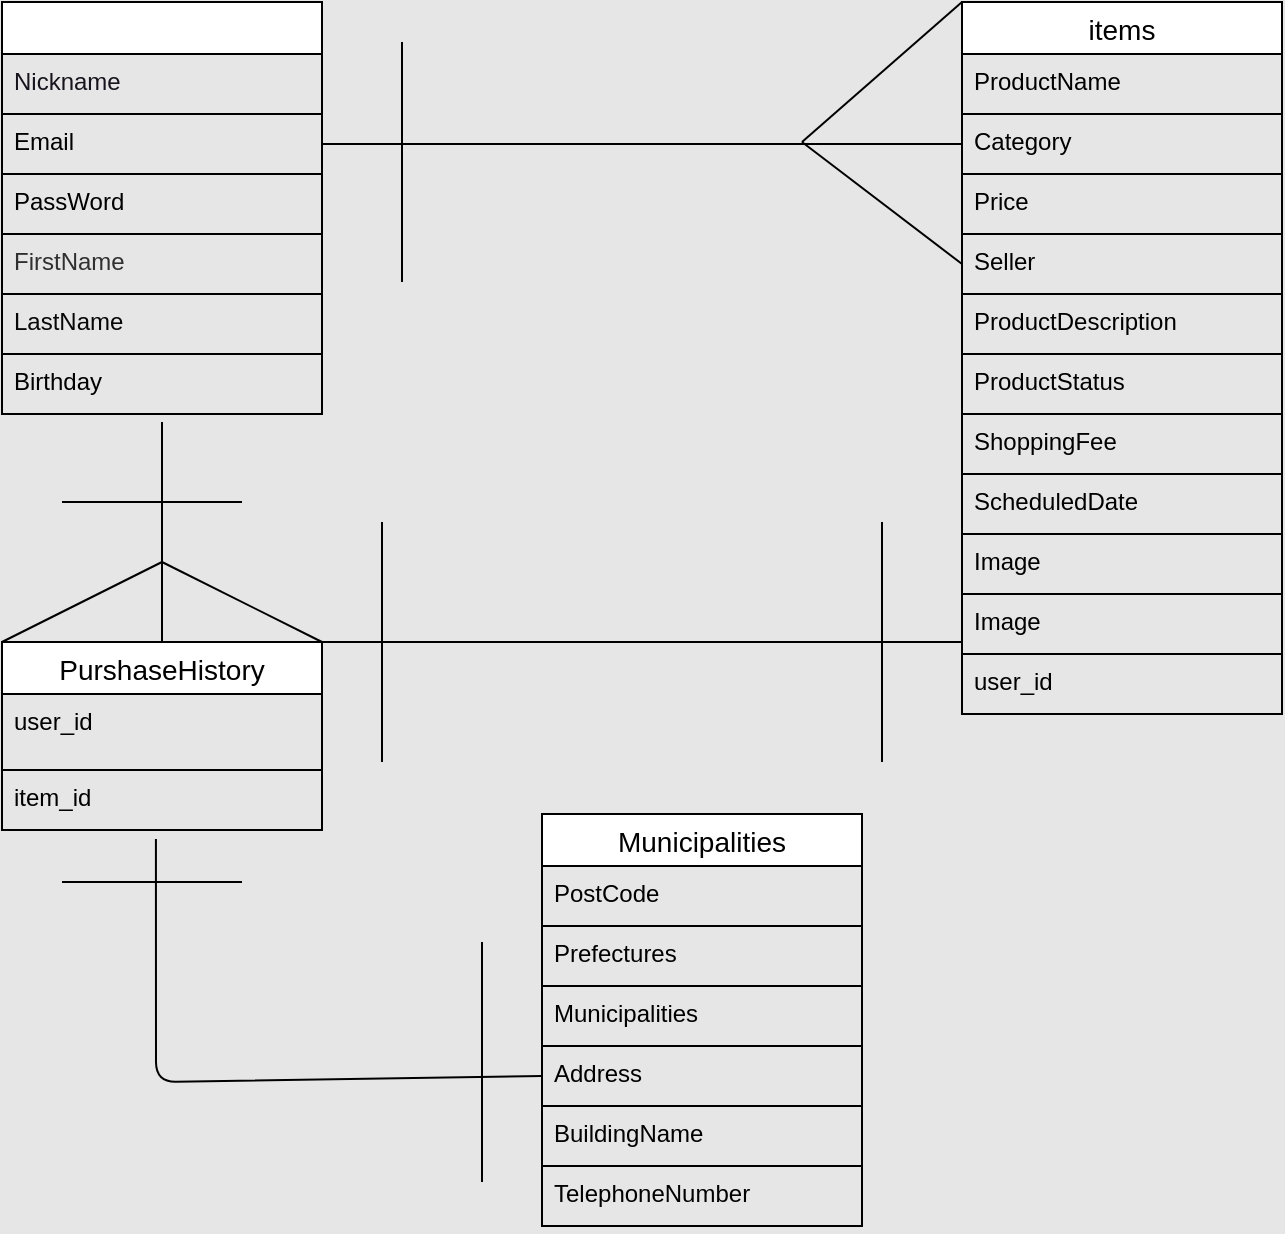 <mxfile>
    <diagram id="GOCL7jQt18byzin0PXLw" name="ページ1">
        <mxGraphModel dx="1048" dy="2890" grid="0" gridSize="10" guides="1" tooltips="1" connect="1" arrows="0" fold="1" page="1" pageScale="1" pageWidth="827" pageHeight="1169" background="#E6E6E6" math="0" shadow="0">
            <root>
                <mxCell id="0"/>
                <mxCell id="1" parent="0"/>
                <mxCell id="18" value="user" style="swimlane;fontStyle=0;childLayout=stackLayout;horizontal=1;startSize=26;horizontalStack=0;resizeParent=1;resizeParentMax=0;resizeLast=0;collapsible=1;marginBottom=0;align=center;fontSize=14;fontColor=#FFFFFF;labelBorderColor=none;labelBackgroundColor=default;html=1;strokeColor=#000000;" parent="1" vertex="1">
                    <mxGeometry x="-760" y="-1800" width="160" height="206" as="geometry">
                        <mxRectangle x="-760" y="-1800" width="70" height="30" as="alternateBounds"/>
                    </mxGeometry>
                </mxCell>
                <mxCell id="19" value="Nickname" style="text;strokeColor=#000000;fillColor=none;spacingLeft=4;spacingRight=4;overflow=hidden;rotatable=0;points=[[0,0.5],[1,0.5]];portConstraint=eastwest;fontSize=12;fontColor=#18141d;" parent="18" vertex="1">
                    <mxGeometry y="26" width="160" height="30" as="geometry"/>
                </mxCell>
                <mxCell id="20" value="Email" style="text;strokeColor=#000000;fillColor=none;spacingLeft=4;spacingRight=4;overflow=hidden;rotatable=0;points=[[0,0.5],[1,0.5]];portConstraint=eastwest;fontSize=12;fontColor=#000000;" parent="18" vertex="1">
                    <mxGeometry y="56" width="160" height="30" as="geometry"/>
                </mxCell>
                <mxCell id="21" value="PassWord" style="text;strokeColor=#000000;fillColor=none;spacingLeft=4;spacingRight=4;overflow=hidden;rotatable=0;points=[[0,0.5],[1,0.5]];portConstraint=eastwest;fontSize=12;fontColor=#000000;" parent="18" vertex="1">
                    <mxGeometry y="86" width="160" height="30" as="geometry"/>
                </mxCell>
                <mxCell id="gt8eq6YjaFPLrSDojC5M-37" value="FirstName" style="text;strokeColor=#000000;fillColor=none;spacingLeft=4;spacingRight=4;overflow=hidden;rotatable=0;points=[[0,0.5],[1,0.5]];portConstraint=eastwest;fontSize=12;fontColor=#303030;" parent="18" vertex="1">
                    <mxGeometry y="116" width="160" height="30" as="geometry"/>
                </mxCell>
                <mxCell id="gt8eq6YjaFPLrSDojC5M-38" value="LastName" style="text;strokeColor=#000000;fillColor=none;spacingLeft=4;spacingRight=4;overflow=hidden;rotatable=0;points=[[0,0.5],[1,0.5]];portConstraint=eastwest;fontSize=12;fontColor=#080808;" parent="18" vertex="1">
                    <mxGeometry y="146" width="160" height="30" as="geometry"/>
                </mxCell>
                <mxCell id="gt8eq6YjaFPLrSDojC5M-39" value="Birthday" style="text;strokeColor=#000000;fillColor=none;spacingLeft=4;spacingRight=4;overflow=hidden;rotatable=0;points=[[0,0.5],[1,0.5]];portConstraint=eastwest;fontSize=12;fontColor=#000000;labelBackgroundColor=none;labelBorderColor=none;" parent="18" vertex="1">
                    <mxGeometry y="176" width="160" height="30" as="geometry"/>
                </mxCell>
                <mxCell id="gt8eq6YjaFPLrSDojC5M-48" style="edgeStyle=none;html=1;strokeColor=#000000;" parent="18" source="gt8eq6YjaFPLrSDojC5M-37" target="gt8eq6YjaFPLrSDojC5M-38" edge="1">
                    <mxGeometry relative="1" as="geometry"/>
                </mxCell>
                <mxCell id="gt8eq6YjaFPLrSDojC5M-55" style="edgeStyle=none;html=1;exitX=0;exitY=0;exitDx=0;exitDy=0;startArrow=none;startFill=0;endArrow=none;endFill=0;strokeColor=#000000;" parent="1" source="22" edge="1">
                    <mxGeometry relative="1" as="geometry">
                        <mxPoint x="-360" y="-1730" as="targetPoint"/>
                    </mxGeometry>
                </mxCell>
                <mxCell id="22" value="items" style="swimlane;fontStyle=0;childLayout=stackLayout;horizontal=1;startSize=26;horizontalStack=0;resizeParent=1;resizeParentMax=0;resizeLast=0;collapsible=1;marginBottom=0;align=center;fontSize=14;strokeColor=#000000;" parent="1" vertex="1">
                    <mxGeometry x="-280" y="-1800" width="160" height="356" as="geometry"/>
                </mxCell>
                <mxCell id="23" value="ProductName" style="text;strokeColor=#000000;fillColor=none;spacingLeft=4;spacingRight=4;overflow=hidden;rotatable=0;points=[[0,0.5],[1,0.5]];portConstraint=eastwest;fontSize=12;fontColor=#000000;" parent="22" vertex="1">
                    <mxGeometry y="26" width="160" height="30" as="geometry"/>
                </mxCell>
                <mxCell id="24" value="Category" style="text;strokeColor=#000000;fillColor=none;spacingLeft=4;spacingRight=4;overflow=hidden;rotatable=0;points=[[0,0.5],[1,0.5]];portConstraint=eastwest;fontSize=12;fontColor=#000000;" parent="22" vertex="1">
                    <mxGeometry y="56" width="160" height="30" as="geometry"/>
                </mxCell>
                <mxCell id="gt8eq6YjaFPLrSDojC5M-40" value="Price" style="text;strokeColor=#000000;fillColor=none;spacingLeft=4;spacingRight=4;overflow=hidden;rotatable=0;points=[[0,0.5],[1,0.5]];portConstraint=eastwest;fontSize=12;fontColor=#000000;" parent="22" vertex="1">
                    <mxGeometry y="86" width="160" height="30" as="geometry"/>
                </mxCell>
                <mxCell id="gt8eq6YjaFPLrSDojC5M-41" value="Seller" style="text;strokeColor=#000000;fillColor=none;spacingLeft=4;spacingRight=4;overflow=hidden;rotatable=0;points=[[0,0.5],[1,0.5]];portConstraint=eastwest;fontSize=12;fontColor=#000000;" parent="22" vertex="1">
                    <mxGeometry y="116" width="160" height="30" as="geometry"/>
                </mxCell>
                <mxCell id="gt8eq6YjaFPLrSDojC5M-42" value="ProductDescription" style="text;strokeColor=#000000;fillColor=none;spacingLeft=4;spacingRight=4;overflow=hidden;rotatable=0;points=[[0,0.5],[1,0.5]];portConstraint=eastwest;fontSize=12;fontColor=#000000;" parent="22" vertex="1">
                    <mxGeometry y="146" width="160" height="30" as="geometry"/>
                </mxCell>
                <mxCell id="gt8eq6YjaFPLrSDojC5M-43" value="ProductStatus" style="text;strokeColor=#000000;fillColor=none;spacingLeft=4;spacingRight=4;overflow=hidden;rotatable=0;points=[[0,0.5],[1,0.5]];portConstraint=eastwest;fontSize=12;fontColor=#000000;" parent="22" vertex="1">
                    <mxGeometry y="176" width="160" height="30" as="geometry"/>
                </mxCell>
                <mxCell id="gt8eq6YjaFPLrSDojC5M-44" value="ShoppingFee" style="text;strokeColor=#000000;fillColor=none;spacingLeft=4;spacingRight=4;overflow=hidden;rotatable=0;points=[[0,0.5],[1,0.5]];portConstraint=eastwest;fontSize=12;fontColor=#000000;" parent="22" vertex="1">
                    <mxGeometry y="206" width="160" height="30" as="geometry"/>
                </mxCell>
                <mxCell id="gt8eq6YjaFPLrSDojC5M-62" value="ScheduledDate" style="text;strokeColor=#000000;fillColor=none;spacingLeft=4;spacingRight=4;overflow=hidden;rotatable=0;points=[[0,0.5],[1,0.5]];portConstraint=eastwest;fontSize=12;fontColor=#000000;" parent="22" vertex="1">
                    <mxGeometry y="236" width="160" height="30" as="geometry"/>
                </mxCell>
                <mxCell id="38" value="Image" style="text;strokeColor=#000000;fillColor=none;spacingLeft=4;spacingRight=4;overflow=hidden;rotatable=0;points=[[0,0.5],[1,0.5]];portConstraint=eastwest;fontSize=12;fontColor=#000000;" parent="22" vertex="1">
                    <mxGeometry y="266" width="160" height="30" as="geometry"/>
                </mxCell>
                <mxCell id="43" value="Image" style="text;strokeColor=#000000;fillColor=none;spacingLeft=4;spacingRight=4;overflow=hidden;rotatable=0;points=[[0,0.5],[1,0.5]];portConstraint=eastwest;fontSize=12;fontColor=#000000;" parent="22" vertex="1">
                    <mxGeometry y="296" width="160" height="30" as="geometry"/>
                </mxCell>
                <mxCell id="25" value="user_id" style="text;strokeColor=#000000;fillColor=none;spacingLeft=4;spacingRight=4;overflow=hidden;rotatable=0;points=[[0,0.5],[1,0.5]];portConstraint=eastwest;fontSize=12;fontColor=#000000;" parent="22" vertex="1">
                    <mxGeometry y="326" width="160" height="30" as="geometry"/>
                </mxCell>
                <mxCell id="30" value="Municipalities" style="swimlane;fontStyle=0;childLayout=stackLayout;horizontal=1;startSize=26;horizontalStack=0;resizeParent=1;resizeParentMax=0;resizeLast=0;collapsible=1;marginBottom=0;align=center;fontSize=14;strokeColor=#000000;" parent="1" vertex="1">
                    <mxGeometry x="-490" y="-1394" width="160" height="206" as="geometry"/>
                </mxCell>
                <mxCell id="31" value="PostCode" style="text;strokeColor=#000000;fillColor=none;spacingLeft=4;spacingRight=4;overflow=hidden;rotatable=0;points=[[0,0.5],[1,0.5]];portConstraint=eastwest;fontSize=12;fontColor=#000000;" parent="30" vertex="1">
                    <mxGeometry y="26" width="160" height="30" as="geometry"/>
                </mxCell>
                <mxCell id="32" value="Prefectures" style="text;strokeColor=#000000;fillColor=none;spacingLeft=4;spacingRight=4;overflow=hidden;rotatable=0;points=[[0,0.5],[1,0.5]];portConstraint=eastwest;fontSize=12;fontColor=#000000;" parent="30" vertex="1">
                    <mxGeometry y="56" width="160" height="30" as="geometry"/>
                </mxCell>
                <mxCell id="gt8eq6YjaFPLrSDojC5M-45" value="Municipalities" style="text;strokeColor=#000000;fillColor=none;spacingLeft=4;spacingRight=4;overflow=hidden;rotatable=0;points=[[0,0.5],[1,0.5]];portConstraint=eastwest;fontSize=12;html=1;fontColor=#000000;" parent="30" vertex="1">
                    <mxGeometry y="86" width="160" height="30" as="geometry"/>
                </mxCell>
                <mxCell id="gt8eq6YjaFPLrSDojC5M-46" value="Address" style="text;strokeColor=#000000;fillColor=none;spacingLeft=4;spacingRight=4;overflow=hidden;rotatable=0;points=[[0,0.5],[1,0.5]];portConstraint=eastwest;fontSize=12;fontColor=#000000;" parent="30" vertex="1">
                    <mxGeometry y="116" width="160" height="30" as="geometry"/>
                </mxCell>
                <mxCell id="gt8eq6YjaFPLrSDojC5M-47" value="BuildingName" style="text;strokeColor=#000000;fillColor=none;spacingLeft=4;spacingRight=4;overflow=hidden;rotatable=0;points=[[0,0.5],[1,0.5]];portConstraint=eastwest;fontSize=12;fontColor=#000000;" parent="30" vertex="1">
                    <mxGeometry y="146" width="160" height="30" as="geometry"/>
                </mxCell>
                <mxCell id="33" value="TelephoneNumber" style="text;strokeColor=#000000;fillColor=none;spacingLeft=4;spacingRight=4;overflow=hidden;rotatable=0;points=[[0,0.5],[1,0.5]];portConstraint=eastwest;fontSize=12;fontColor=#000000;" parent="30" vertex="1">
                    <mxGeometry y="176" width="160" height="30" as="geometry"/>
                </mxCell>
                <mxCell id="gt8eq6YjaFPLrSDojC5M-50" style="edgeStyle=none;html=1;exitX=1;exitY=0.5;exitDx=0;exitDy=0;entryX=0;entryY=0.5;entryDx=0;entryDy=0;startArrow=none;startFill=0;endArrow=none;endFill=0;strokeColor=#000000;" parent="1" source="20" target="24" edge="1">
                    <mxGeometry relative="1" as="geometry"/>
                </mxCell>
                <mxCell id="gt8eq6YjaFPLrSDojC5M-56" style="edgeStyle=none;html=1;exitX=0;exitY=0.5;exitDx=0;exitDy=0;endArrow=none;endFill=0;strokeColor=#000000;" parent="1" source="gt8eq6YjaFPLrSDojC5M-41" edge="1">
                    <mxGeometry relative="1" as="geometry">
                        <mxPoint x="-360" y="-1730" as="targetPoint"/>
                    </mxGeometry>
                </mxCell>
                <mxCell id="46" style="edgeStyle=none;html=1;exitX=0.5;exitY=0;exitDx=0;exitDy=0;startArrow=none;startFill=0;endArrow=none;endFill=0;strokeColor=#000000;" parent="1" source="39" edge="1">
                    <mxGeometry relative="1" as="geometry">
                        <mxPoint x="-680" y="-1590" as="targetPoint"/>
                    </mxGeometry>
                </mxCell>
                <mxCell id="51" style="edgeStyle=none;html=1;exitX=1;exitY=0;exitDx=0;exitDy=0;entryX=0;entryY=0.8;entryDx=0;entryDy=0;entryPerimeter=0;startArrow=none;startFill=0;endArrow=none;endFill=0;strokeColor=#000000;" parent="1" source="39" target="43" edge="1">
                    <mxGeometry relative="1" as="geometry"/>
                </mxCell>
                <mxCell id="39" value="PurshaseHistory" style="swimlane;fontStyle=0;childLayout=stackLayout;horizontal=1;startSize=26;horizontalStack=0;resizeParent=1;resizeParentMax=0;resizeLast=0;collapsible=1;marginBottom=0;align=center;fontSize=14;strokeColor=#000000;" parent="1" vertex="1">
                    <mxGeometry x="-760" y="-1480" width="160" height="94" as="geometry"/>
                </mxCell>
                <mxCell id="40" value="user_id" style="text;strokeColor=#000000;fillColor=none;spacingLeft=4;spacingRight=4;overflow=hidden;rotatable=0;points=[[0,0.5],[1,0.5]];portConstraint=eastwest;fontSize=12;fontColor=#000000;" parent="39" vertex="1">
                    <mxGeometry y="26" width="160" height="38" as="geometry"/>
                </mxCell>
                <mxCell id="41" value="item_id" style="text;strokeColor=#000000;fillColor=none;spacingLeft=4;spacingRight=4;overflow=hidden;rotatable=0;points=[[0,0.5],[1,0.5]];portConstraint=eastwest;fontSize=12;fontColor=#000000;" parent="39" vertex="1">
                    <mxGeometry y="64" width="160" height="30" as="geometry"/>
                </mxCell>
                <mxCell id="45" value="" style="edgeStyle=none;orthogonalLoop=1;jettySize=auto;html=1;startArrow=none;startFill=0;endArrow=none;endFill=0;strokeColor=#000000;" parent="1" edge="1">
                    <mxGeometry width="80" relative="1" as="geometry">
                        <mxPoint x="-560" y="-1780" as="sourcePoint"/>
                        <mxPoint x="-560" y="-1660" as="targetPoint"/>
                        <Array as="points"/>
                    </mxGeometry>
                </mxCell>
                <mxCell id="47" value="" style="edgeStyle=none;orthogonalLoop=1;jettySize=auto;html=1;startArrow=none;startFill=0;endArrow=none;endFill=0;exitX=0;exitY=0;exitDx=0;exitDy=0;strokeColor=#000000;" parent="1" source="39" edge="1">
                    <mxGeometry width="80" relative="1" as="geometry">
                        <mxPoint x="-750" y="-1550" as="sourcePoint"/>
                        <mxPoint x="-680" y="-1520" as="targetPoint"/>
                        <Array as="points"/>
                    </mxGeometry>
                </mxCell>
                <mxCell id="48" value="" style="edgeStyle=none;orthogonalLoop=1;jettySize=auto;html=1;startArrow=none;startFill=0;endArrow=none;endFill=0;exitX=1;exitY=0;exitDx=0;exitDy=0;strokeColor=#000000;" parent="1" source="39" edge="1">
                    <mxGeometry width="80" relative="1" as="geometry">
                        <mxPoint x="-750.0" y="-1470" as="sourcePoint"/>
                        <mxPoint x="-680" y="-1520" as="targetPoint"/>
                        <Array as="points"/>
                    </mxGeometry>
                </mxCell>
                <mxCell id="49" value="" style="edgeStyle=none;orthogonalLoop=1;jettySize=auto;html=1;startArrow=none;startFill=0;endArrow=none;endFill=0;exitX=0;exitY=0;exitDx=0;exitDy=0;strokeColor=#000000;" parent="1" edge="1">
                    <mxGeometry width="80" relative="1" as="geometry">
                        <mxPoint x="-730.0" y="-1550" as="sourcePoint"/>
                        <mxPoint x="-640" y="-1550" as="targetPoint"/>
                        <Array as="points"/>
                    </mxGeometry>
                </mxCell>
                <mxCell id="53" style="edgeStyle=none;html=1;exitX=0.481;exitY=1.15;exitDx=0;exitDy=0;startArrow=none;startFill=0;endArrow=none;endFill=0;entryX=0;entryY=0.5;entryDx=0;entryDy=0;exitPerimeter=0;strokeColor=#000000;" parent="1" source="41" target="gt8eq6YjaFPLrSDojC5M-46" edge="1">
                    <mxGeometry relative="1" as="geometry">
                        <mxPoint x="-500" y="-1259" as="targetPoint"/>
                        <mxPoint x="-600" y="-1259" as="sourcePoint"/>
                        <Array as="points">
                            <mxPoint x="-683" y="-1260"/>
                        </Array>
                    </mxGeometry>
                </mxCell>
                <mxCell id="55" value="" style="edgeStyle=none;orthogonalLoop=1;jettySize=auto;html=1;startArrow=none;startFill=0;endArrow=none;endFill=0;strokeColor=#000000;" edge="1" parent="1">
                    <mxGeometry width="80" relative="1" as="geometry">
                        <mxPoint x="-570" y="-1540" as="sourcePoint"/>
                        <mxPoint x="-570" y="-1420" as="targetPoint"/>
                        <Array as="points"/>
                    </mxGeometry>
                </mxCell>
                <mxCell id="56" value="" style="edgeStyle=none;orthogonalLoop=1;jettySize=auto;html=1;startArrow=none;startFill=0;endArrow=none;endFill=0;strokeColor=#000000;" edge="1" parent="1">
                    <mxGeometry width="80" relative="1" as="geometry">
                        <mxPoint x="-320" y="-1540" as="sourcePoint"/>
                        <mxPoint x="-320" y="-1420" as="targetPoint"/>
                        <Array as="points"/>
                    </mxGeometry>
                </mxCell>
                <mxCell id="57" value="" style="edgeStyle=none;orthogonalLoop=1;jettySize=auto;html=1;startArrow=none;startFill=0;endArrow=none;endFill=0;exitX=0;exitY=0;exitDx=0;exitDy=0;strokeColor=#000000;" edge="1" parent="1">
                    <mxGeometry width="80" relative="1" as="geometry">
                        <mxPoint x="-730.0" y="-1360" as="sourcePoint"/>
                        <mxPoint x="-640" y="-1360" as="targetPoint"/>
                        <Array as="points"/>
                    </mxGeometry>
                </mxCell>
                <mxCell id="58" value="" style="edgeStyle=none;orthogonalLoop=1;jettySize=auto;html=1;startArrow=none;startFill=0;endArrow=none;endFill=0;strokeColor=#000000;" edge="1" parent="1">
                    <mxGeometry width="80" relative="1" as="geometry">
                        <mxPoint x="-520" y="-1330" as="sourcePoint"/>
                        <mxPoint x="-520" y="-1210" as="targetPoint"/>
                        <Array as="points"/>
                    </mxGeometry>
                </mxCell>
            </root>
        </mxGraphModel>
    </diagram>
</mxfile>